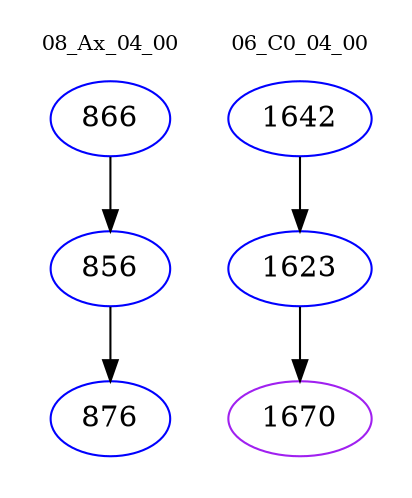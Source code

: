 digraph{
subgraph cluster_0 {
color = white
label = "08_Ax_04_00";
fontsize=10;
T0_866 [label="866", color="blue"]
T0_866 -> T0_856 [color="black"]
T0_856 [label="856", color="blue"]
T0_856 -> T0_876 [color="black"]
T0_876 [label="876", color="blue"]
}
subgraph cluster_1 {
color = white
label = "06_C0_04_00";
fontsize=10;
T1_1642 [label="1642", color="blue"]
T1_1642 -> T1_1623 [color="black"]
T1_1623 [label="1623", color="blue"]
T1_1623 -> T1_1670 [color="black"]
T1_1670 [label="1670", color="purple"]
}
}
